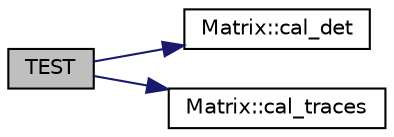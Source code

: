 digraph "TEST"
{
 // LATEX_PDF_SIZE
  edge [fontname="Helvetica",fontsize="10",labelfontname="Helvetica",labelfontsize="10"];
  node [fontname="Helvetica",fontsize="10",shape=record];
  rankdir="LR";
  Node1 [label="TEST",height=0.2,width=0.4,color="black", fillcolor="grey75", style="filled", fontcolor="black",tooltip=" "];
  Node1 -> Node2 [color="midnightblue",fontsize="10",style="solid",fontname="Helvetica"];
  Node2 [label="Matrix::cal_det",height=0.2,width=0.4,color="black", fillcolor="white", style="filled",URL="$class_matrix.html#a7dce41092254340e455de0ca698c7a10",tooltip=" "];
  Node1 -> Node3 [color="midnightblue",fontsize="10",style="solid",fontname="Helvetica"];
  Node3 [label="Matrix::cal_traces",height=0.2,width=0.4,color="black", fillcolor="white", style="filled",URL="$class_matrix.html#a1f3af499f65dca52ae11f98ab7e2cdf7",tooltip=" "];
}
